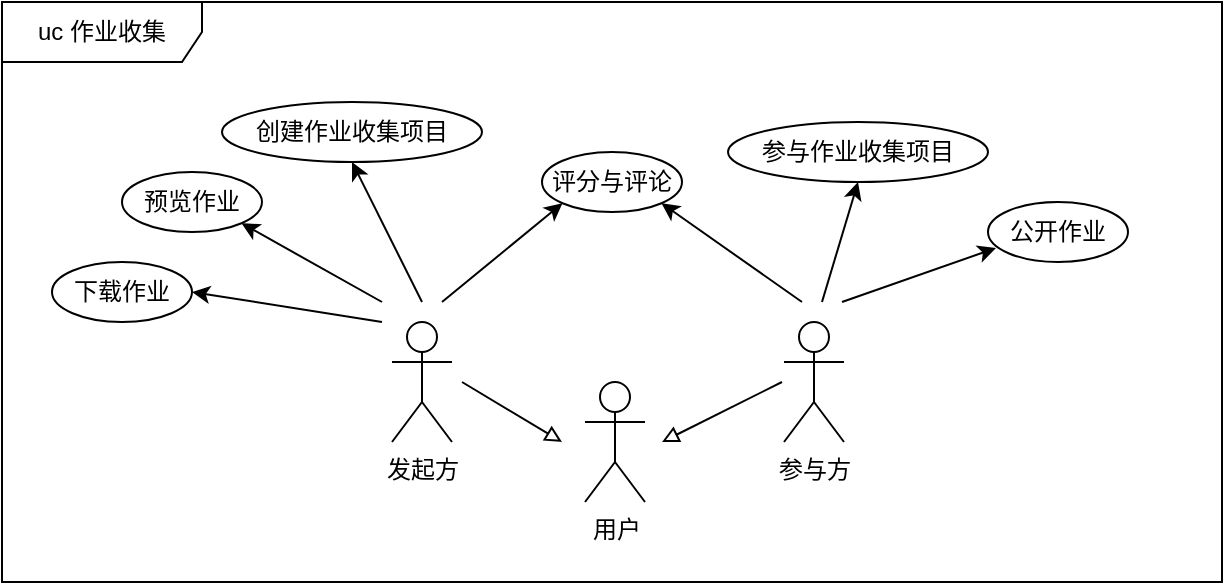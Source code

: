 <mxfile version="11.3.0" type="device" pages="1"><diagram id="DI0IfSwxLn7rjSL0LoXL" name="第 1 页"><mxGraphModel dx="1086" dy="816" grid="1" gridSize="10" guides="1" tooltips="1" connect="1" arrows="1" fold="1" page="1" pageScale="1" pageWidth="827" pageHeight="1169" math="0" shadow="0"><root><mxCell id="0"/><mxCell id="1" parent="0"/><mxCell id="37ubRIbKFCkohWyE1Hca-12" style="rounded=0;orthogonalLoop=1;jettySize=auto;html=1;entryX=0;entryY=1;entryDx=0;entryDy=0;" parent="1" target="37ubRIbKFCkohWyE1Hca-11" edge="1"><mxGeometry relative="1" as="geometry"><mxPoint x="260" y="190" as="sourcePoint"/></mxGeometry></mxCell><mxCell id="37ubRIbKFCkohWyE1Hca-15" style="edgeStyle=none;rounded=0;orthogonalLoop=1;jettySize=auto;html=1;entryX=0.5;entryY=1;entryDx=0;entryDy=0;" parent="1" target="37ubRIbKFCkohWyE1Hca-7" edge="1"><mxGeometry relative="1" as="geometry"><mxPoint x="250" y="190" as="sourcePoint"/></mxGeometry></mxCell><mxCell id="37ubRIbKFCkohWyE1Hca-19" style="edgeStyle=none;rounded=0;orthogonalLoop=1;jettySize=auto;html=1;entryX=1;entryY=1;entryDx=0;entryDy=0;" parent="1" target="37ubRIbKFCkohWyE1Hca-16" edge="1"><mxGeometry relative="1" as="geometry"><mxPoint x="230" y="190" as="sourcePoint"/></mxGeometry></mxCell><mxCell id="37ubRIbKFCkohWyE1Hca-20" style="edgeStyle=none;rounded=0;orthogonalLoop=1;jettySize=auto;html=1;entryX=1;entryY=0.5;entryDx=0;entryDy=0;" parent="1" target="37ubRIbKFCkohWyE1Hca-17" edge="1"><mxGeometry relative="1" as="geometry"><mxPoint x="230" y="200" as="sourcePoint"/></mxGeometry></mxCell><mxCell id="37ubRIbKFCkohWyE1Hca-1" value="发起方" style="shape=umlActor;verticalLabelPosition=bottom;labelBackgroundColor=#ffffff;verticalAlign=top;html=1;" parent="1" vertex="1"><mxGeometry x="235" y="200" width="30" height="60" as="geometry"/></mxCell><mxCell id="37ubRIbKFCkohWyE1Hca-13" style="edgeStyle=none;rounded=0;orthogonalLoop=1;jettySize=auto;html=1;entryX=1;entryY=1;entryDx=0;entryDy=0;" parent="1" target="37ubRIbKFCkohWyE1Hca-11" edge="1"><mxGeometry relative="1" as="geometry"><mxPoint x="440" y="190" as="sourcePoint"/></mxGeometry></mxCell><mxCell id="37ubRIbKFCkohWyE1Hca-14" style="edgeStyle=none;rounded=0;orthogonalLoop=1;jettySize=auto;html=1;entryX=0.5;entryY=1;entryDx=0;entryDy=0;" parent="1" target="37ubRIbKFCkohWyE1Hca-8" edge="1"><mxGeometry relative="1" as="geometry"><mxPoint x="450" y="190" as="sourcePoint"/></mxGeometry></mxCell><mxCell id="37ubRIbKFCkohWyE1Hca-21" style="edgeStyle=none;rounded=0;orthogonalLoop=1;jettySize=auto;html=1;entryX=0.057;entryY=0.767;entryDx=0;entryDy=0;entryPerimeter=0;" parent="1" target="37ubRIbKFCkohWyE1Hca-18" edge="1"><mxGeometry relative="1" as="geometry"><mxPoint x="460" y="190" as="sourcePoint"/></mxGeometry></mxCell><mxCell id="37ubRIbKFCkohWyE1Hca-2" value="参与方" style="shape=umlActor;verticalLabelPosition=bottom;labelBackgroundColor=#ffffff;verticalAlign=top;html=1;" parent="1" vertex="1"><mxGeometry x="431" y="200" width="30" height="60" as="geometry"/></mxCell><mxCell id="37ubRIbKFCkohWyE1Hca-7" value="创建作业收集项目" style="ellipse;whiteSpace=wrap;html=1;" parent="1" vertex="1"><mxGeometry x="150" y="90" width="130" height="30" as="geometry"/></mxCell><mxCell id="37ubRIbKFCkohWyE1Hca-8" value="参与作业收集项目" style="ellipse;whiteSpace=wrap;html=1;" parent="1" vertex="1"><mxGeometry x="403" y="100" width="130" height="30" as="geometry"/></mxCell><mxCell id="37ubRIbKFCkohWyE1Hca-11" value="评分与评论" style="ellipse;whiteSpace=wrap;html=1;" parent="1" vertex="1"><mxGeometry x="310" y="115" width="70" height="30" as="geometry"/></mxCell><mxCell id="37ubRIbKFCkohWyE1Hca-16" value="预览作业" style="ellipse;whiteSpace=wrap;html=1;" parent="1" vertex="1"><mxGeometry x="100" y="125" width="70" height="30" as="geometry"/></mxCell><mxCell id="37ubRIbKFCkohWyE1Hca-17" value="下载作业" style="ellipse;whiteSpace=wrap;html=1;" parent="1" vertex="1"><mxGeometry x="65" y="170" width="70" height="30" as="geometry"/></mxCell><mxCell id="37ubRIbKFCkohWyE1Hca-18" value="公开作业" style="ellipse;whiteSpace=wrap;html=1;" parent="1" vertex="1"><mxGeometry x="533" y="140" width="70" height="30" as="geometry"/></mxCell><mxCell id="37ubRIbKFCkohWyE1Hca-22" value="uc 作业收集" style="shape=umlFrame;whiteSpace=wrap;html=1;width=100;height=30;" parent="1" vertex="1"><mxGeometry x="40" y="40" width="610" height="290" as="geometry"/></mxCell><mxCell id="PZOModRCjogdr4Y8ePA5-1" value="用户" style="shape=umlActor;verticalLabelPosition=bottom;labelBackgroundColor=#ffffff;verticalAlign=top;html=1;outlineConnect=0;" vertex="1" parent="1"><mxGeometry x="331.5" y="230" width="30" height="60" as="geometry"/></mxCell><mxCell id="PZOModRCjogdr4Y8ePA5-2" value="" style="endArrow=block;html=1;endFill=0;" edge="1" parent="1"><mxGeometry width="50" height="50" relative="1" as="geometry"><mxPoint x="270" y="230" as="sourcePoint"/><mxPoint x="320" y="260" as="targetPoint"/></mxGeometry></mxCell><mxCell id="PZOModRCjogdr4Y8ePA5-3" value="" style="endArrow=block;html=1;endFill=0;" edge="1" parent="1"><mxGeometry width="50" height="50" relative="1" as="geometry"><mxPoint x="430" y="230" as="sourcePoint"/><mxPoint x="370" y="260" as="targetPoint"/></mxGeometry></mxCell></root></mxGraphModel></diagram></mxfile>